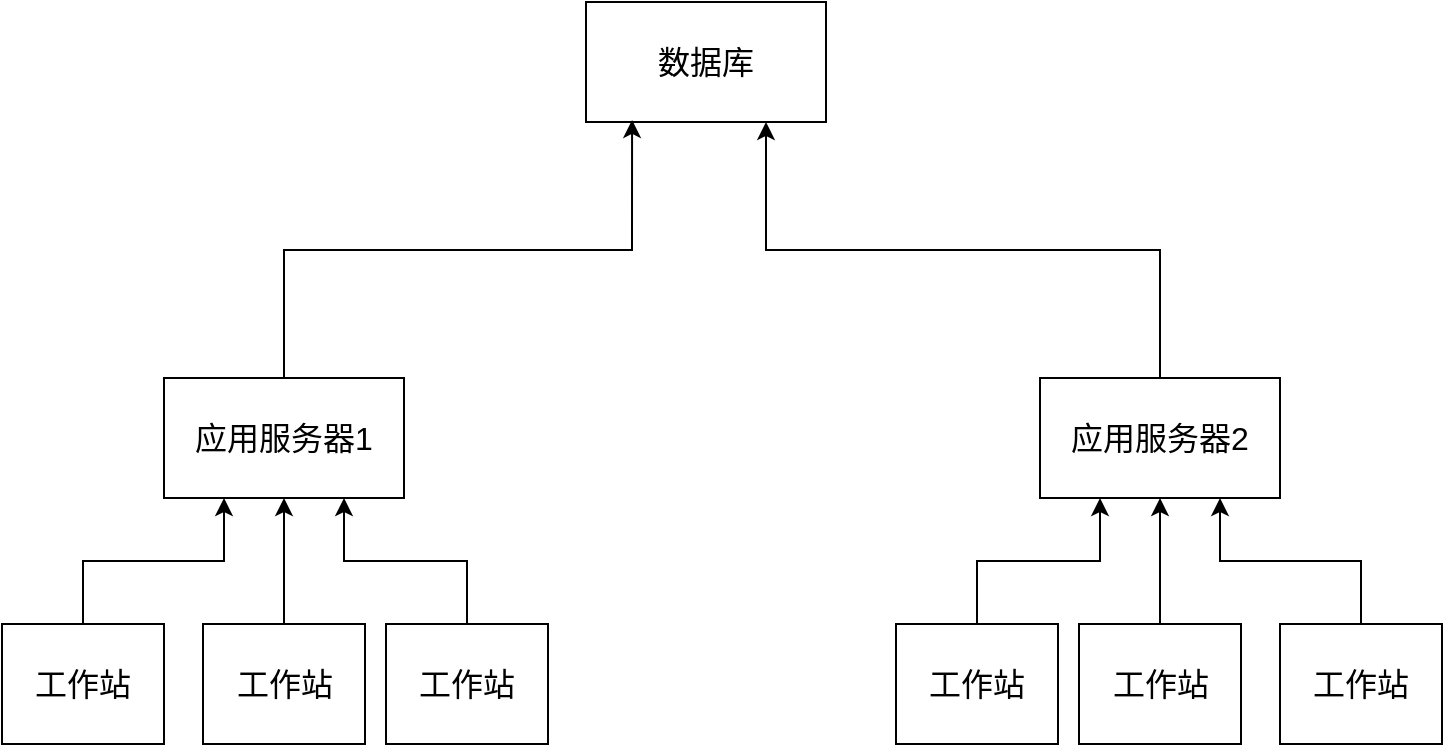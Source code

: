 <mxfile version="21.7.4" type="github">
  <diagram name="第 1 页" id="edIoZuRB3zaZxlKi64ll">
    <mxGraphModel dx="1281" dy="1096" grid="0" gridSize="10" guides="1" tooltips="1" connect="1" arrows="1" fold="1" page="1" pageScale="1" pageWidth="1600" pageHeight="1200" math="0" shadow="0">
      <root>
        <mxCell id="0" />
        <mxCell id="1" parent="0" />
        <mxCell id="2sgpYn9WfDaX8F-7KSPa-13" value="数据库" style="rounded=0;whiteSpace=wrap;html=1;fontSize=16;" vertex="1" parent="1">
          <mxGeometry x="495" y="224" width="120" height="60" as="geometry" />
        </mxCell>
        <mxCell id="2sgpYn9WfDaX8F-7KSPa-20" style="edgeStyle=orthogonalEdgeStyle;rounded=0;orthogonalLoop=1;jettySize=auto;html=1;exitX=0.5;exitY=0;exitDx=0;exitDy=0;entryX=0.192;entryY=0.983;entryDx=0;entryDy=0;entryPerimeter=0;fontSize=16;" edge="1" parent="1" source="2sgpYn9WfDaX8F-7KSPa-14" target="2sgpYn9WfDaX8F-7KSPa-13">
          <mxGeometry relative="1" as="geometry" />
        </mxCell>
        <mxCell id="2sgpYn9WfDaX8F-7KSPa-14" value="应用服务器1" style="rounded=0;whiteSpace=wrap;html=1;fontSize=16;" vertex="1" parent="1">
          <mxGeometry x="284" y="412" width="120" height="60" as="geometry" />
        </mxCell>
        <mxCell id="2sgpYn9WfDaX8F-7KSPa-22" style="edgeStyle=orthogonalEdgeStyle;rounded=0;orthogonalLoop=1;jettySize=auto;html=1;exitX=0.5;exitY=0;exitDx=0;exitDy=0;entryX=0.75;entryY=1;entryDx=0;entryDy=0;fontSize=16;" edge="1" parent="1" source="2sgpYn9WfDaX8F-7KSPa-16" target="2sgpYn9WfDaX8F-7KSPa-13">
          <mxGeometry relative="1" as="geometry" />
        </mxCell>
        <mxCell id="2sgpYn9WfDaX8F-7KSPa-16" value="应用服务器2" style="rounded=0;whiteSpace=wrap;html=1;fontSize=16;" vertex="1" parent="1">
          <mxGeometry x="722" y="412" width="120" height="60" as="geometry" />
        </mxCell>
        <mxCell id="2sgpYn9WfDaX8F-7KSPa-35" style="edgeStyle=orthogonalEdgeStyle;rounded=0;orthogonalLoop=1;jettySize=auto;html=1;exitX=0.5;exitY=0;exitDx=0;exitDy=0;entryX=0.25;entryY=1;entryDx=0;entryDy=0;" edge="1" parent="1" source="2sgpYn9WfDaX8F-7KSPa-27" target="2sgpYn9WfDaX8F-7KSPa-14">
          <mxGeometry relative="1" as="geometry" />
        </mxCell>
        <mxCell id="2sgpYn9WfDaX8F-7KSPa-27" value="工作站" style="rounded=0;whiteSpace=wrap;html=1;fontSize=16;" vertex="1" parent="1">
          <mxGeometry x="203" y="535" width="81" height="60" as="geometry" />
        </mxCell>
        <mxCell id="2sgpYn9WfDaX8F-7KSPa-36" value="" style="edgeStyle=orthogonalEdgeStyle;rounded=0;orthogonalLoop=1;jettySize=auto;html=1;" edge="1" parent="1" source="2sgpYn9WfDaX8F-7KSPa-30" target="2sgpYn9WfDaX8F-7KSPa-14">
          <mxGeometry relative="1" as="geometry" />
        </mxCell>
        <mxCell id="2sgpYn9WfDaX8F-7KSPa-30" value="工作站" style="rounded=0;whiteSpace=wrap;html=1;fontSize=16;" vertex="1" parent="1">
          <mxGeometry x="303.5" y="535" width="81" height="60" as="geometry" />
        </mxCell>
        <mxCell id="2sgpYn9WfDaX8F-7KSPa-37" style="edgeStyle=orthogonalEdgeStyle;rounded=0;orthogonalLoop=1;jettySize=auto;html=1;exitX=0.5;exitY=0;exitDx=0;exitDy=0;entryX=0.75;entryY=1;entryDx=0;entryDy=0;" edge="1" parent="1" source="2sgpYn9WfDaX8F-7KSPa-31" target="2sgpYn9WfDaX8F-7KSPa-14">
          <mxGeometry relative="1" as="geometry" />
        </mxCell>
        <mxCell id="2sgpYn9WfDaX8F-7KSPa-31" value="工作站" style="rounded=0;whiteSpace=wrap;html=1;fontSize=16;" vertex="1" parent="1">
          <mxGeometry x="395" y="535" width="81" height="60" as="geometry" />
        </mxCell>
        <mxCell id="2sgpYn9WfDaX8F-7KSPa-40" style="edgeStyle=orthogonalEdgeStyle;rounded=0;orthogonalLoop=1;jettySize=auto;html=1;exitX=0.5;exitY=0;exitDx=0;exitDy=0;entryX=0.25;entryY=1;entryDx=0;entryDy=0;" edge="1" parent="1" source="2sgpYn9WfDaX8F-7KSPa-32" target="2sgpYn9WfDaX8F-7KSPa-16">
          <mxGeometry relative="1" as="geometry" />
        </mxCell>
        <mxCell id="2sgpYn9WfDaX8F-7KSPa-32" value="工作站" style="rounded=0;whiteSpace=wrap;html=1;fontSize=16;" vertex="1" parent="1">
          <mxGeometry x="650" y="535" width="81" height="60" as="geometry" />
        </mxCell>
        <mxCell id="2sgpYn9WfDaX8F-7KSPa-38" value="" style="edgeStyle=orthogonalEdgeStyle;rounded=0;orthogonalLoop=1;jettySize=auto;html=1;" edge="1" parent="1" source="2sgpYn9WfDaX8F-7KSPa-33" target="2sgpYn9WfDaX8F-7KSPa-16">
          <mxGeometry relative="1" as="geometry" />
        </mxCell>
        <mxCell id="2sgpYn9WfDaX8F-7KSPa-33" value="工作站" style="rounded=0;whiteSpace=wrap;html=1;fontSize=16;" vertex="1" parent="1">
          <mxGeometry x="741.5" y="535" width="81" height="60" as="geometry" />
        </mxCell>
        <mxCell id="2sgpYn9WfDaX8F-7KSPa-41" style="edgeStyle=orthogonalEdgeStyle;rounded=0;orthogonalLoop=1;jettySize=auto;html=1;exitX=0.5;exitY=0;exitDx=0;exitDy=0;entryX=0.75;entryY=1;entryDx=0;entryDy=0;" edge="1" parent="1" source="2sgpYn9WfDaX8F-7KSPa-34" target="2sgpYn9WfDaX8F-7KSPa-16">
          <mxGeometry relative="1" as="geometry" />
        </mxCell>
        <mxCell id="2sgpYn9WfDaX8F-7KSPa-34" value="工作站" style="rounded=0;whiteSpace=wrap;html=1;fontSize=16;" vertex="1" parent="1">
          <mxGeometry x="842" y="535" width="81" height="60" as="geometry" />
        </mxCell>
      </root>
    </mxGraphModel>
  </diagram>
</mxfile>
